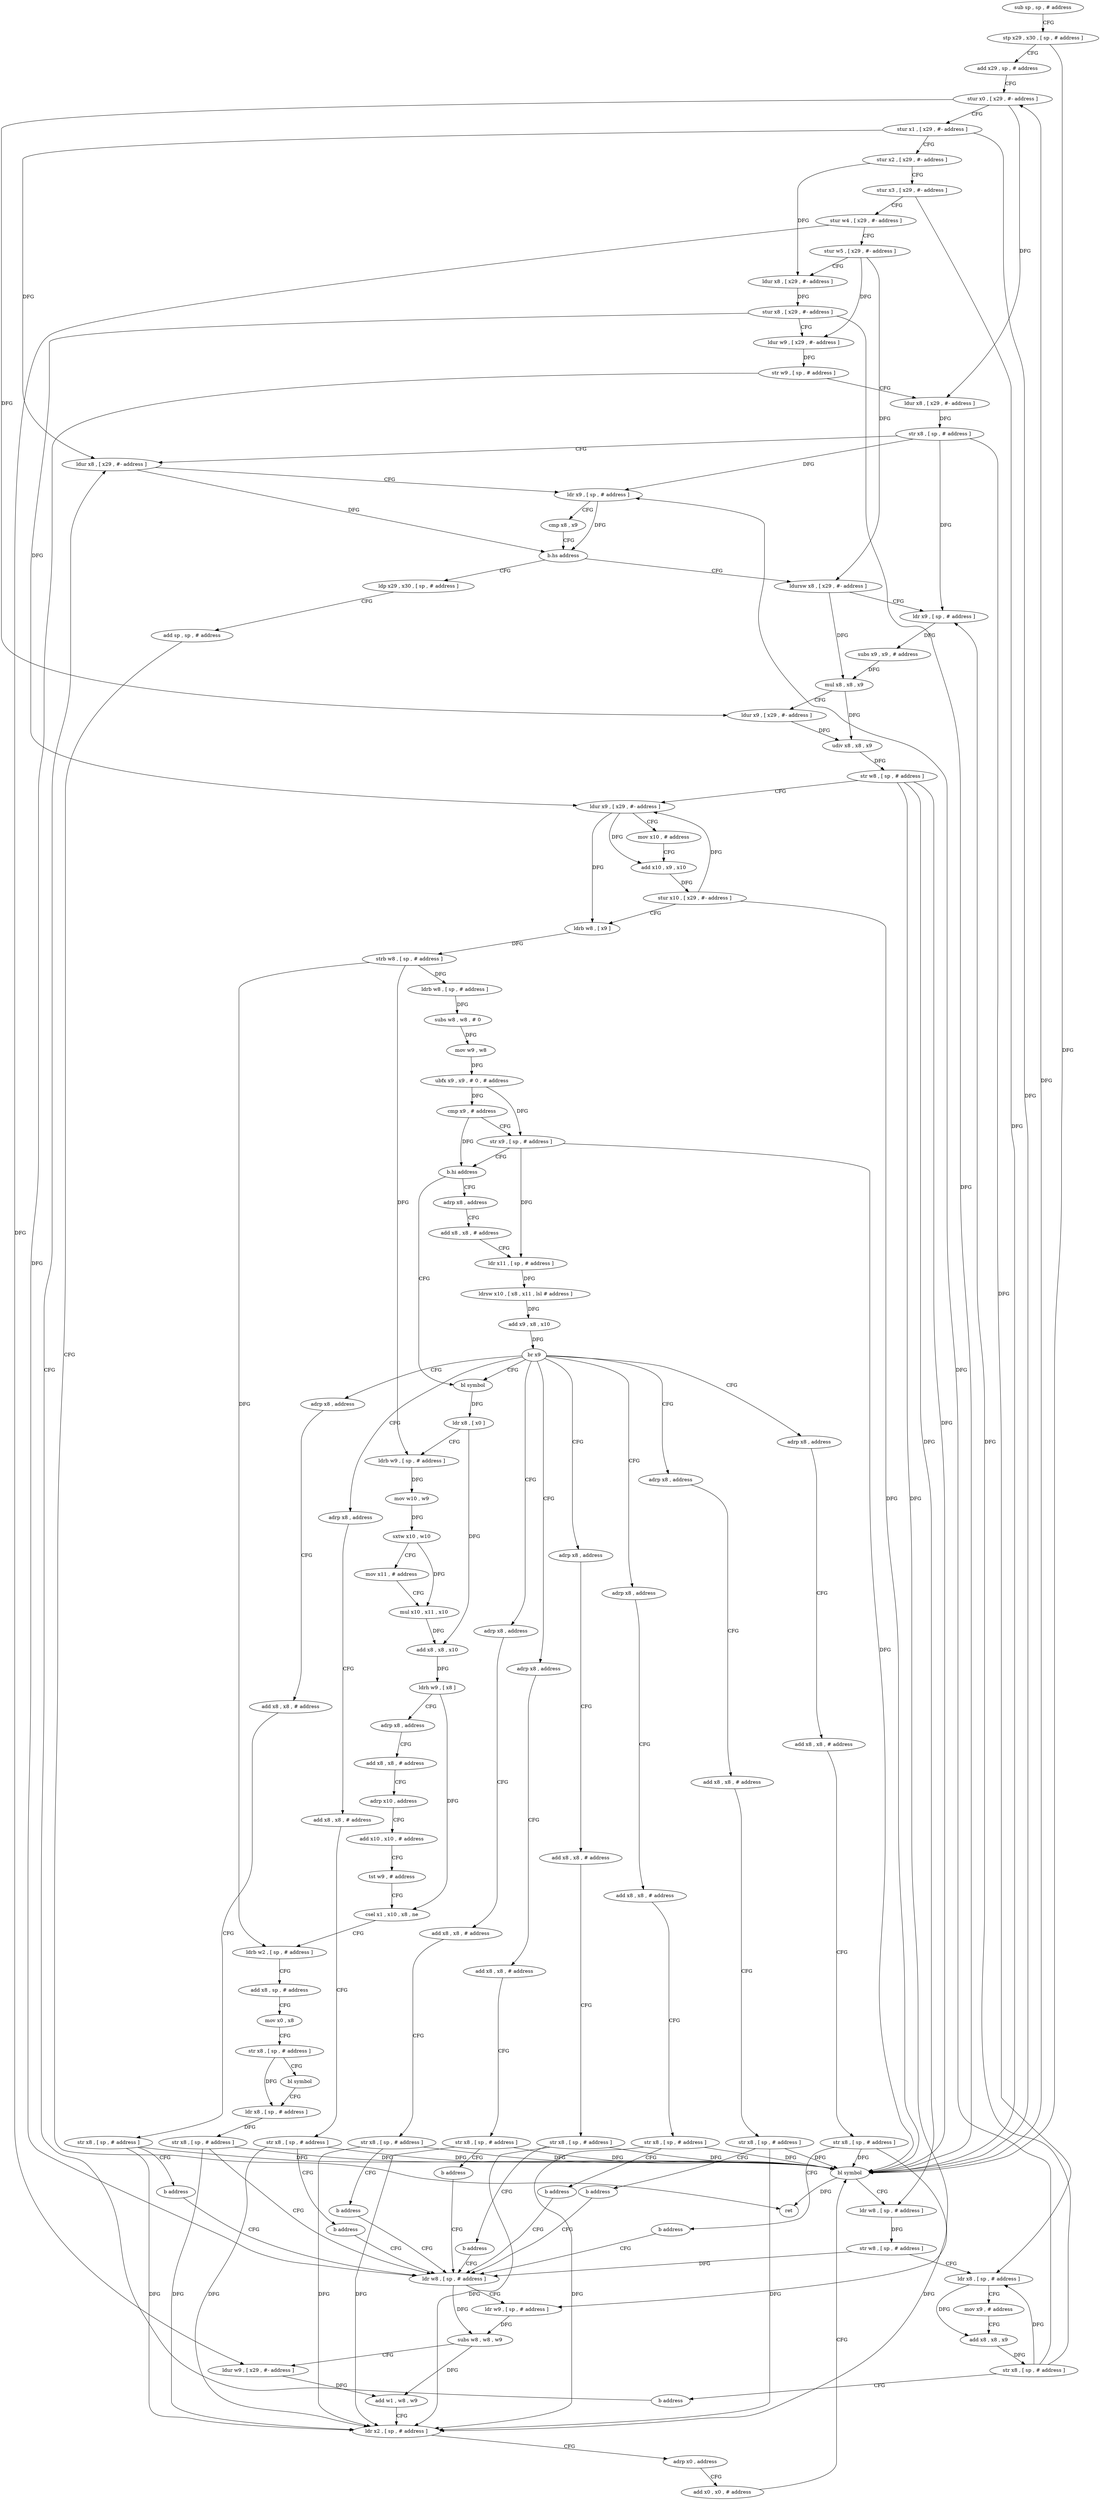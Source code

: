digraph "func" {
"4218560" [label = "sub sp , sp , # address" ]
"4218564" [label = "stp x29 , x30 , [ sp , # address ]" ]
"4218568" [label = "add x29 , sp , # address" ]
"4218572" [label = "stur x0 , [ x29 , #- address ]" ]
"4218576" [label = "stur x1 , [ x29 , #- address ]" ]
"4218580" [label = "stur x2 , [ x29 , #- address ]" ]
"4218584" [label = "stur x3 , [ x29 , #- address ]" ]
"4218588" [label = "stur w4 , [ x29 , #- address ]" ]
"4218592" [label = "stur w5 , [ x29 , #- address ]" ]
"4218596" [label = "ldur x8 , [ x29 , #- address ]" ]
"4218600" [label = "stur x8 , [ x29 , #- address ]" ]
"4218604" [label = "ldur w9 , [ x29 , #- address ]" ]
"4218608" [label = "str w9 , [ sp , # address ]" ]
"4218612" [label = "ldur x8 , [ x29 , #- address ]" ]
"4218616" [label = "str x8 , [ sp , # address ]" ]
"4218620" [label = "ldur x8 , [ x29 , #- address ]" ]
"4219020" [label = "ldp x29 , x30 , [ sp , # address ]" ]
"4219024" [label = "add sp , sp , # address" ]
"4219028" [label = "ret" ]
"4218636" [label = "ldursw x8 , [ x29 , #- address ]" ]
"4218640" [label = "ldr x9 , [ sp , # address ]" ]
"4218644" [label = "subs x9 , x9 , # address" ]
"4218648" [label = "mul x8 , x8 , x9" ]
"4218652" [label = "ldur x9 , [ x29 , #- address ]" ]
"4218656" [label = "udiv x8 , x8 , x9" ]
"4218660" [label = "str w8 , [ sp , # address ]" ]
"4218664" [label = "ldur x9 , [ x29 , #- address ]" ]
"4218668" [label = "mov x10 , # address" ]
"4218672" [label = "add x10 , x9 , x10" ]
"4218676" [label = "stur x10 , [ x29 , #- address ]" ]
"4218680" [label = "ldrb w8 , [ x9 ]" ]
"4218684" [label = "strb w8 , [ sp , # address ]" ]
"4218688" [label = "ldrb w8 , [ sp , # address ]" ]
"4218692" [label = "subs w8 , w8 , # 0" ]
"4218696" [label = "mov w9 , w8" ]
"4218700" [label = "ubfx x9 , x9 , # 0 , # address" ]
"4218704" [label = "cmp x9 , # address" ]
"4218708" [label = "str x9 , [ sp , # address ]" ]
"4218712" [label = "b.hi address" ]
"4218868" [label = "bl symbol" ]
"4218716" [label = "adrp x8 , address" ]
"4218872" [label = "ldr x8 , [ x0 ]" ]
"4218876" [label = "ldrb w9 , [ sp , # address ]" ]
"4218880" [label = "mov w10 , w9" ]
"4218884" [label = "sxtw x10 , w10" ]
"4218888" [label = "mov x11 , # address" ]
"4218892" [label = "mul x10 , x11 , x10" ]
"4218896" [label = "add x8 , x8 , x10" ]
"4218900" [label = "ldrh w9 , [ x8 ]" ]
"4218904" [label = "adrp x8 , address" ]
"4218908" [label = "add x8 , x8 , # address" ]
"4218912" [label = "adrp x10 , address" ]
"4218916" [label = "add x10 , x10 , # address" ]
"4218920" [label = "tst w9 , # address" ]
"4218924" [label = "csel x1 , x10 , x8 , ne" ]
"4218928" [label = "ldrb w2 , [ sp , # address ]" ]
"4218932" [label = "add x8 , sp , # address" ]
"4218936" [label = "mov x0 , x8" ]
"4218940" [label = "str x8 , [ sp , # address ]" ]
"4218944" [label = "bl symbol" ]
"4218948" [label = "ldr x8 , [ sp , # address ]" ]
"4218952" [label = "str x8 , [ sp , # address ]" ]
"4218956" [label = "ldr w8 , [ sp , # address ]" ]
"4218720" [label = "add x8 , x8 , # address" ]
"4218724" [label = "ldr x11 , [ sp , # address ]" ]
"4218728" [label = "ldrsw x10 , [ x8 , x11 , lsl # address ]" ]
"4218732" [label = "add x9 , x8 , x10" ]
"4218736" [label = "br x9" ]
"4218740" [label = "adrp x8 , address" ]
"4218756" [label = "adrp x8 , address" ]
"4218772" [label = "adrp x8 , address" ]
"4218788" [label = "adrp x8 , address" ]
"4218804" [label = "adrp x8 , address" ]
"4218820" [label = "adrp x8 , address" ]
"4218836" [label = "adrp x8 , address" ]
"4218852" [label = "adrp x8 , address" ]
"4218624" [label = "ldr x9 , [ sp , # address ]" ]
"4218628" [label = "cmp x8 , x9" ]
"4218632" [label = "b.hs address" ]
"4218744" [label = "add x8 , x8 , # address" ]
"4218748" [label = "str x8 , [ sp , # address ]" ]
"4218752" [label = "b address" ]
"4218760" [label = "add x8 , x8 , # address" ]
"4218764" [label = "str x8 , [ sp , # address ]" ]
"4218768" [label = "b address" ]
"4218776" [label = "add x8 , x8 , # address" ]
"4218780" [label = "str x8 , [ sp , # address ]" ]
"4218784" [label = "b address" ]
"4218792" [label = "add x8 , x8 , # address" ]
"4218796" [label = "str x8 , [ sp , # address ]" ]
"4218800" [label = "b address" ]
"4218808" [label = "add x8 , x8 , # address" ]
"4218812" [label = "str x8 , [ sp , # address ]" ]
"4218816" [label = "b address" ]
"4218824" [label = "add x8 , x8 , # address" ]
"4218828" [label = "str x8 , [ sp , # address ]" ]
"4218832" [label = "b address" ]
"4218840" [label = "add x8 , x8 , # address" ]
"4218844" [label = "str x8 , [ sp , # address ]" ]
"4218848" [label = "b address" ]
"4218856" [label = "add x8 , x8 , # address" ]
"4218860" [label = "str x8 , [ sp , # address ]" ]
"4218864" [label = "b address" ]
"4218960" [label = "ldr w9 , [ sp , # address ]" ]
"4218964" [label = "subs w8 , w8 , w9" ]
"4218968" [label = "ldur w9 , [ x29 , #- address ]" ]
"4218972" [label = "add w1 , w8 , w9" ]
"4218976" [label = "ldr x2 , [ sp , # address ]" ]
"4218980" [label = "adrp x0 , address" ]
"4218984" [label = "add x0 , x0 , # address" ]
"4218988" [label = "bl symbol" ]
"4218992" [label = "ldr w8 , [ sp , # address ]" ]
"4218996" [label = "str w8 , [ sp , # address ]" ]
"4219000" [label = "ldr x8 , [ sp , # address ]" ]
"4219004" [label = "mov x9 , # address" ]
"4219008" [label = "add x8 , x8 , x9" ]
"4219012" [label = "str x8 , [ sp , # address ]" ]
"4219016" [label = "b address" ]
"4218560" -> "4218564" [ label = "CFG" ]
"4218564" -> "4218568" [ label = "CFG" ]
"4218564" -> "4218988" [ label = "DFG" ]
"4218568" -> "4218572" [ label = "CFG" ]
"4218572" -> "4218576" [ label = "CFG" ]
"4218572" -> "4218612" [ label = "DFG" ]
"4218572" -> "4218652" [ label = "DFG" ]
"4218576" -> "4218580" [ label = "CFG" ]
"4218576" -> "4218620" [ label = "DFG" ]
"4218576" -> "4218988" [ label = "DFG" ]
"4218580" -> "4218584" [ label = "CFG" ]
"4218580" -> "4218596" [ label = "DFG" ]
"4218584" -> "4218588" [ label = "CFG" ]
"4218584" -> "4218988" [ label = "DFG" ]
"4218588" -> "4218592" [ label = "CFG" ]
"4218588" -> "4218968" [ label = "DFG" ]
"4218592" -> "4218596" [ label = "CFG" ]
"4218592" -> "4218604" [ label = "DFG" ]
"4218592" -> "4218636" [ label = "DFG" ]
"4218596" -> "4218600" [ label = "DFG" ]
"4218600" -> "4218604" [ label = "CFG" ]
"4218600" -> "4218664" [ label = "DFG" ]
"4218600" -> "4218988" [ label = "DFG" ]
"4218604" -> "4218608" [ label = "DFG" ]
"4218608" -> "4218612" [ label = "CFG" ]
"4218608" -> "4218956" [ label = "DFG" ]
"4218612" -> "4218616" [ label = "DFG" ]
"4218616" -> "4218620" [ label = "CFG" ]
"4218616" -> "4218624" [ label = "DFG" ]
"4218616" -> "4218640" [ label = "DFG" ]
"4218616" -> "4219000" [ label = "DFG" ]
"4218620" -> "4218624" [ label = "CFG" ]
"4218620" -> "4218632" [ label = "DFG" ]
"4219020" -> "4219024" [ label = "CFG" ]
"4219024" -> "4219028" [ label = "CFG" ]
"4218636" -> "4218640" [ label = "CFG" ]
"4218636" -> "4218648" [ label = "DFG" ]
"4218640" -> "4218644" [ label = "DFG" ]
"4218644" -> "4218648" [ label = "DFG" ]
"4218648" -> "4218652" [ label = "CFG" ]
"4218648" -> "4218656" [ label = "DFG" ]
"4218652" -> "4218656" [ label = "DFG" ]
"4218656" -> "4218660" [ label = "DFG" ]
"4218660" -> "4218664" [ label = "CFG" ]
"4218660" -> "4218960" [ label = "DFG" ]
"4218660" -> "4218988" [ label = "DFG" ]
"4218660" -> "4218992" [ label = "DFG" ]
"4218664" -> "4218668" [ label = "CFG" ]
"4218664" -> "4218672" [ label = "DFG" ]
"4218664" -> "4218680" [ label = "DFG" ]
"4218668" -> "4218672" [ label = "CFG" ]
"4218672" -> "4218676" [ label = "DFG" ]
"4218676" -> "4218680" [ label = "CFG" ]
"4218676" -> "4218664" [ label = "DFG" ]
"4218676" -> "4218988" [ label = "DFG" ]
"4218680" -> "4218684" [ label = "DFG" ]
"4218684" -> "4218688" [ label = "DFG" ]
"4218684" -> "4218876" [ label = "DFG" ]
"4218684" -> "4218928" [ label = "DFG" ]
"4218688" -> "4218692" [ label = "DFG" ]
"4218692" -> "4218696" [ label = "DFG" ]
"4218696" -> "4218700" [ label = "DFG" ]
"4218700" -> "4218704" [ label = "DFG" ]
"4218700" -> "4218708" [ label = "DFG" ]
"4218704" -> "4218708" [ label = "CFG" ]
"4218704" -> "4218712" [ label = "DFG" ]
"4218708" -> "4218712" [ label = "CFG" ]
"4218708" -> "4218724" [ label = "DFG" ]
"4218708" -> "4218988" [ label = "DFG" ]
"4218712" -> "4218868" [ label = "CFG" ]
"4218712" -> "4218716" [ label = "CFG" ]
"4218868" -> "4218872" [ label = "DFG" ]
"4218716" -> "4218720" [ label = "CFG" ]
"4218872" -> "4218876" [ label = "CFG" ]
"4218872" -> "4218896" [ label = "DFG" ]
"4218876" -> "4218880" [ label = "DFG" ]
"4218880" -> "4218884" [ label = "DFG" ]
"4218884" -> "4218888" [ label = "CFG" ]
"4218884" -> "4218892" [ label = "DFG" ]
"4218888" -> "4218892" [ label = "CFG" ]
"4218892" -> "4218896" [ label = "DFG" ]
"4218896" -> "4218900" [ label = "DFG" ]
"4218900" -> "4218904" [ label = "CFG" ]
"4218900" -> "4218924" [ label = "DFG" ]
"4218904" -> "4218908" [ label = "CFG" ]
"4218908" -> "4218912" [ label = "CFG" ]
"4218912" -> "4218916" [ label = "CFG" ]
"4218916" -> "4218920" [ label = "CFG" ]
"4218920" -> "4218924" [ label = "CFG" ]
"4218924" -> "4218928" [ label = "CFG" ]
"4218928" -> "4218932" [ label = "CFG" ]
"4218932" -> "4218936" [ label = "CFG" ]
"4218936" -> "4218940" [ label = "CFG" ]
"4218940" -> "4218944" [ label = "CFG" ]
"4218940" -> "4218948" [ label = "DFG" ]
"4218944" -> "4218948" [ label = "CFG" ]
"4218948" -> "4218952" [ label = "DFG" ]
"4218952" -> "4218956" [ label = "CFG" ]
"4218952" -> "4218976" [ label = "DFG" ]
"4218952" -> "4218988" [ label = "DFG" ]
"4218956" -> "4218960" [ label = "CFG" ]
"4218956" -> "4218964" [ label = "DFG" ]
"4218720" -> "4218724" [ label = "CFG" ]
"4218724" -> "4218728" [ label = "DFG" ]
"4218728" -> "4218732" [ label = "DFG" ]
"4218732" -> "4218736" [ label = "DFG" ]
"4218736" -> "4218740" [ label = "CFG" ]
"4218736" -> "4218756" [ label = "CFG" ]
"4218736" -> "4218772" [ label = "CFG" ]
"4218736" -> "4218788" [ label = "CFG" ]
"4218736" -> "4218804" [ label = "CFG" ]
"4218736" -> "4218820" [ label = "CFG" ]
"4218736" -> "4218836" [ label = "CFG" ]
"4218736" -> "4218852" [ label = "CFG" ]
"4218736" -> "4218868" [ label = "CFG" ]
"4218740" -> "4218744" [ label = "CFG" ]
"4218756" -> "4218760" [ label = "CFG" ]
"4218772" -> "4218776" [ label = "CFG" ]
"4218788" -> "4218792" [ label = "CFG" ]
"4218804" -> "4218808" [ label = "CFG" ]
"4218820" -> "4218824" [ label = "CFG" ]
"4218836" -> "4218840" [ label = "CFG" ]
"4218852" -> "4218856" [ label = "CFG" ]
"4218624" -> "4218628" [ label = "CFG" ]
"4218624" -> "4218632" [ label = "DFG" ]
"4218628" -> "4218632" [ label = "CFG" ]
"4218632" -> "4219020" [ label = "CFG" ]
"4218632" -> "4218636" [ label = "CFG" ]
"4218744" -> "4218748" [ label = "CFG" ]
"4218748" -> "4218752" [ label = "CFG" ]
"4218748" -> "4218976" [ label = "DFG" ]
"4218748" -> "4218988" [ label = "DFG" ]
"4218752" -> "4218956" [ label = "CFG" ]
"4218760" -> "4218764" [ label = "CFG" ]
"4218764" -> "4218768" [ label = "CFG" ]
"4218764" -> "4218976" [ label = "DFG" ]
"4218764" -> "4218988" [ label = "DFG" ]
"4218768" -> "4218956" [ label = "CFG" ]
"4218776" -> "4218780" [ label = "CFG" ]
"4218780" -> "4218784" [ label = "CFG" ]
"4218780" -> "4218976" [ label = "DFG" ]
"4218780" -> "4218988" [ label = "DFG" ]
"4218784" -> "4218956" [ label = "CFG" ]
"4218792" -> "4218796" [ label = "CFG" ]
"4218796" -> "4218800" [ label = "CFG" ]
"4218796" -> "4218976" [ label = "DFG" ]
"4218796" -> "4218988" [ label = "DFG" ]
"4218800" -> "4218956" [ label = "CFG" ]
"4218808" -> "4218812" [ label = "CFG" ]
"4218812" -> "4218816" [ label = "CFG" ]
"4218812" -> "4218976" [ label = "DFG" ]
"4218812" -> "4218988" [ label = "DFG" ]
"4218816" -> "4218956" [ label = "CFG" ]
"4218824" -> "4218828" [ label = "CFG" ]
"4218828" -> "4218832" [ label = "CFG" ]
"4218828" -> "4218976" [ label = "DFG" ]
"4218828" -> "4218988" [ label = "DFG" ]
"4218832" -> "4218956" [ label = "CFG" ]
"4218840" -> "4218844" [ label = "CFG" ]
"4218844" -> "4218848" [ label = "CFG" ]
"4218844" -> "4218976" [ label = "DFG" ]
"4218844" -> "4218988" [ label = "DFG" ]
"4218848" -> "4218956" [ label = "CFG" ]
"4218856" -> "4218860" [ label = "CFG" ]
"4218860" -> "4218864" [ label = "CFG" ]
"4218860" -> "4218976" [ label = "DFG" ]
"4218860" -> "4218988" [ label = "DFG" ]
"4218864" -> "4218956" [ label = "CFG" ]
"4218960" -> "4218964" [ label = "DFG" ]
"4218964" -> "4218968" [ label = "CFG" ]
"4218964" -> "4218972" [ label = "DFG" ]
"4218968" -> "4218972" [ label = "DFG" ]
"4218972" -> "4218976" [ label = "CFG" ]
"4218976" -> "4218980" [ label = "CFG" ]
"4218980" -> "4218984" [ label = "CFG" ]
"4218984" -> "4218988" [ label = "CFG" ]
"4218988" -> "4218992" [ label = "CFG" ]
"4218988" -> "4218572" [ label = "DFG" ]
"4218988" -> "4219028" [ label = "DFG" ]
"4218992" -> "4218996" [ label = "DFG" ]
"4218996" -> "4219000" [ label = "CFG" ]
"4218996" -> "4218956" [ label = "DFG" ]
"4219000" -> "4219004" [ label = "CFG" ]
"4219000" -> "4219008" [ label = "DFG" ]
"4219004" -> "4219008" [ label = "CFG" ]
"4219008" -> "4219012" [ label = "DFG" ]
"4219012" -> "4219016" [ label = "CFG" ]
"4219012" -> "4218624" [ label = "DFG" ]
"4219012" -> "4218640" [ label = "DFG" ]
"4219012" -> "4219000" [ label = "DFG" ]
"4219016" -> "4218620" [ label = "CFG" ]
}
